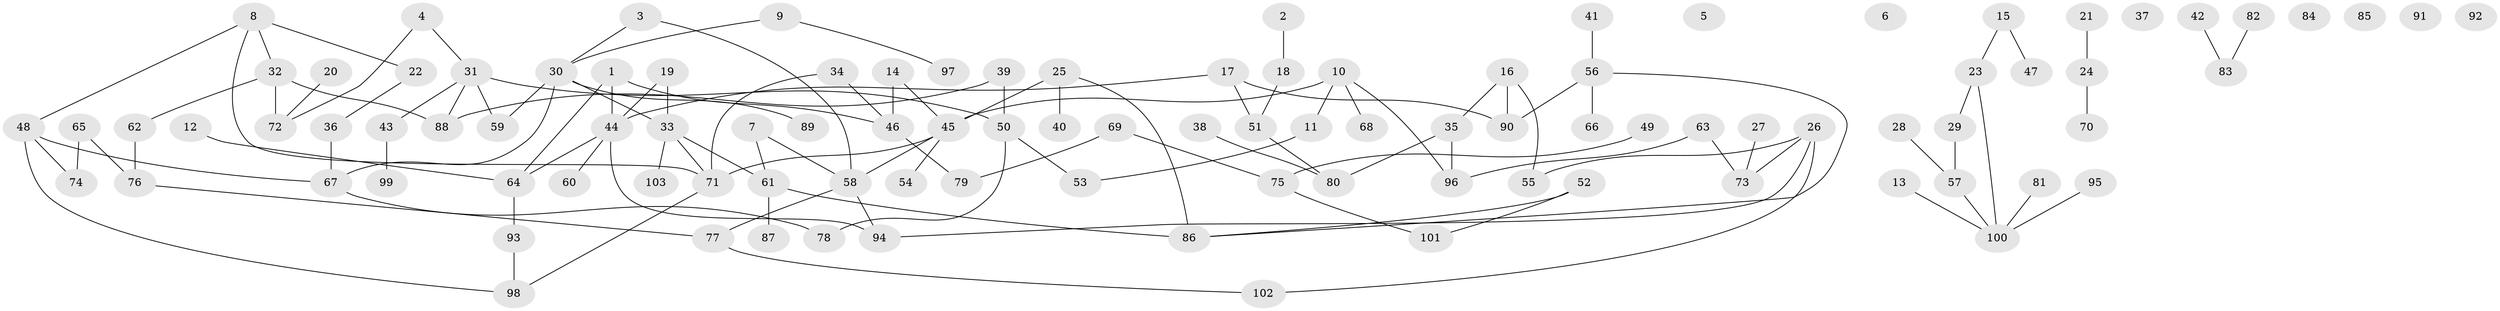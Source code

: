 // coarse degree distribution, {3: 0.16666666666666666, 1: 0.2916666666666667, 2: 0.20833333333333334, 0: 0.09722222222222222, 5: 0.041666666666666664, 4: 0.125, 8: 0.013888888888888888, 7: 0.027777777777777776, 6: 0.027777777777777776}
// Generated by graph-tools (version 1.1) at 2025/16/03/04/25 18:16:40]
// undirected, 103 vertices, 118 edges
graph export_dot {
graph [start="1"]
  node [color=gray90,style=filled];
  1;
  2;
  3;
  4;
  5;
  6;
  7;
  8;
  9;
  10;
  11;
  12;
  13;
  14;
  15;
  16;
  17;
  18;
  19;
  20;
  21;
  22;
  23;
  24;
  25;
  26;
  27;
  28;
  29;
  30;
  31;
  32;
  33;
  34;
  35;
  36;
  37;
  38;
  39;
  40;
  41;
  42;
  43;
  44;
  45;
  46;
  47;
  48;
  49;
  50;
  51;
  52;
  53;
  54;
  55;
  56;
  57;
  58;
  59;
  60;
  61;
  62;
  63;
  64;
  65;
  66;
  67;
  68;
  69;
  70;
  71;
  72;
  73;
  74;
  75;
  76;
  77;
  78;
  79;
  80;
  81;
  82;
  83;
  84;
  85;
  86;
  87;
  88;
  89;
  90;
  91;
  92;
  93;
  94;
  95;
  96;
  97;
  98;
  99;
  100;
  101;
  102;
  103;
  1 -- 44;
  1 -- 46;
  1 -- 64;
  2 -- 18;
  3 -- 30;
  3 -- 58;
  4 -- 31;
  4 -- 72;
  7 -- 58;
  7 -- 61;
  8 -- 22;
  8 -- 32;
  8 -- 48;
  8 -- 71;
  9 -- 30;
  9 -- 97;
  10 -- 11;
  10 -- 45;
  10 -- 68;
  10 -- 96;
  11 -- 53;
  12 -- 64;
  13 -- 100;
  14 -- 45;
  14 -- 46;
  15 -- 23;
  15 -- 47;
  16 -- 35;
  16 -- 55;
  16 -- 90;
  17 -- 44;
  17 -- 51;
  17 -- 90;
  18 -- 51;
  19 -- 33;
  19 -- 44;
  20 -- 72;
  21 -- 24;
  22 -- 36;
  23 -- 29;
  23 -- 100;
  24 -- 70;
  25 -- 40;
  25 -- 45;
  25 -- 86;
  26 -- 55;
  26 -- 73;
  26 -- 94;
  26 -- 102;
  27 -- 73;
  28 -- 57;
  29 -- 57;
  30 -- 33;
  30 -- 59;
  30 -- 67;
  30 -- 89;
  31 -- 43;
  31 -- 50;
  31 -- 59;
  31 -- 88;
  32 -- 62;
  32 -- 72;
  32 -- 88;
  33 -- 61;
  33 -- 71;
  33 -- 103;
  34 -- 46;
  34 -- 71;
  35 -- 80;
  35 -- 96;
  36 -- 67;
  38 -- 80;
  39 -- 50;
  39 -- 88;
  41 -- 56;
  42 -- 83;
  43 -- 99;
  44 -- 60;
  44 -- 64;
  44 -- 94;
  45 -- 54;
  45 -- 58;
  45 -- 71;
  46 -- 79;
  48 -- 67;
  48 -- 74;
  48 -- 98;
  49 -- 75;
  50 -- 53;
  50 -- 78;
  51 -- 80;
  52 -- 86;
  52 -- 101;
  56 -- 66;
  56 -- 86;
  56 -- 90;
  57 -- 100;
  58 -- 77;
  58 -- 94;
  61 -- 86;
  61 -- 87;
  62 -- 76;
  63 -- 73;
  63 -- 96;
  64 -- 93;
  65 -- 74;
  65 -- 76;
  67 -- 78;
  69 -- 75;
  69 -- 79;
  71 -- 98;
  75 -- 101;
  76 -- 77;
  77 -- 102;
  81 -- 100;
  82 -- 83;
  93 -- 98;
  95 -- 100;
}
